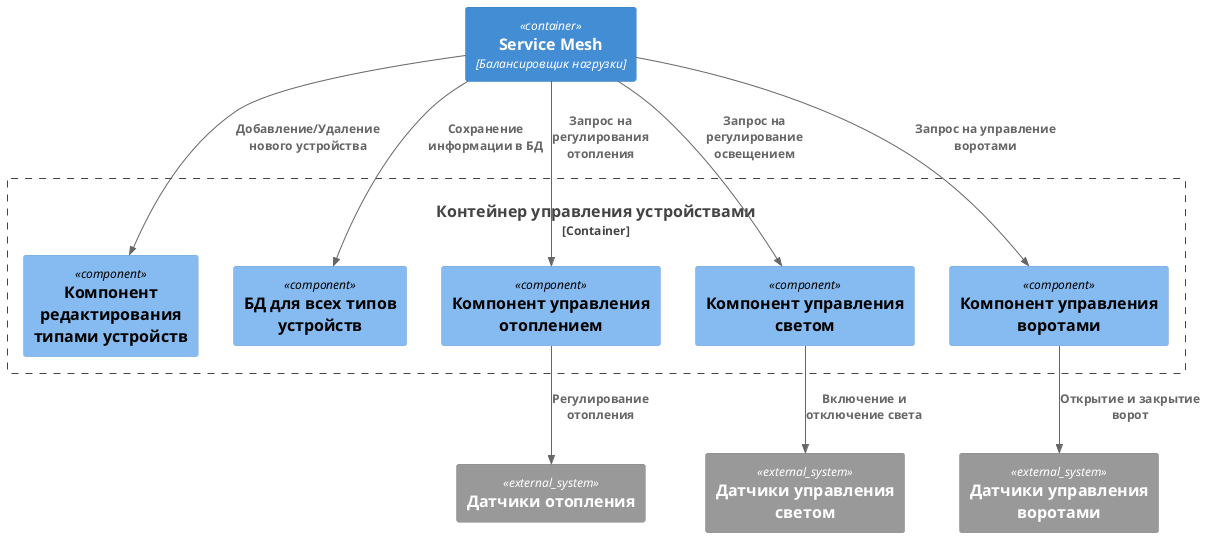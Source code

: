 @startuml
!include <C4/C4_Component>

Container_Boundary(device_manager, "Контейнер управления устройствами", "") {
    Component(device_manager_component, "Компонент редактирования типами устройств")
    Component(device_type_db, "БД для всех типов устройств")
    Component(heat_component, "Компонент управления отоплением")
    Component(light_component, "Компонент управления светом")
    Component(gate_component, "Компонент управления воротами")
}
Container(service_mesh, "Service Mesh", "Балансировщик нагрузки")
System_Ext(sensor2, "Датчики отопления")
System_Ext(sensor3, "Датчики управления светом")
System_Ext(sensor4, "Датчики управления воротами")

Rel(service_mesh, device_manager_component, "Добавление/Удаление нового устройства")
Rel(service_mesh, heat_component, "Запрос на регулирования отопления")
Rel(service_mesh, light_component, "Запрос на регулирование освещением")
Rel(service_mesh, gate_component, "Запрос на управление воротами")
Rel(service_mesh, device_type_db, "Сохранение информации в БД")
Rel(heat_component, sensor2, "Регулирование отопления")
Rel(light_component, sensor3, "Включение и отключение света")
Rel(gate_component, sensor4, "Открытие и закрытие ворот")

@enduml